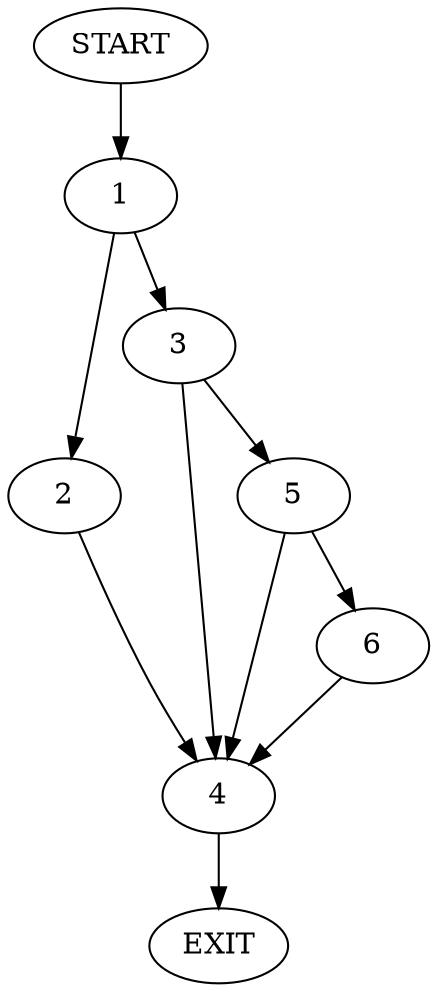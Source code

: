digraph {
0 [label="START"]
7 [label="EXIT"]
0 -> 1
1 -> 2
1 -> 3
3 -> 4
3 -> 5
2 -> 4
4 -> 7
5 -> 6
5 -> 4
6 -> 4
}
